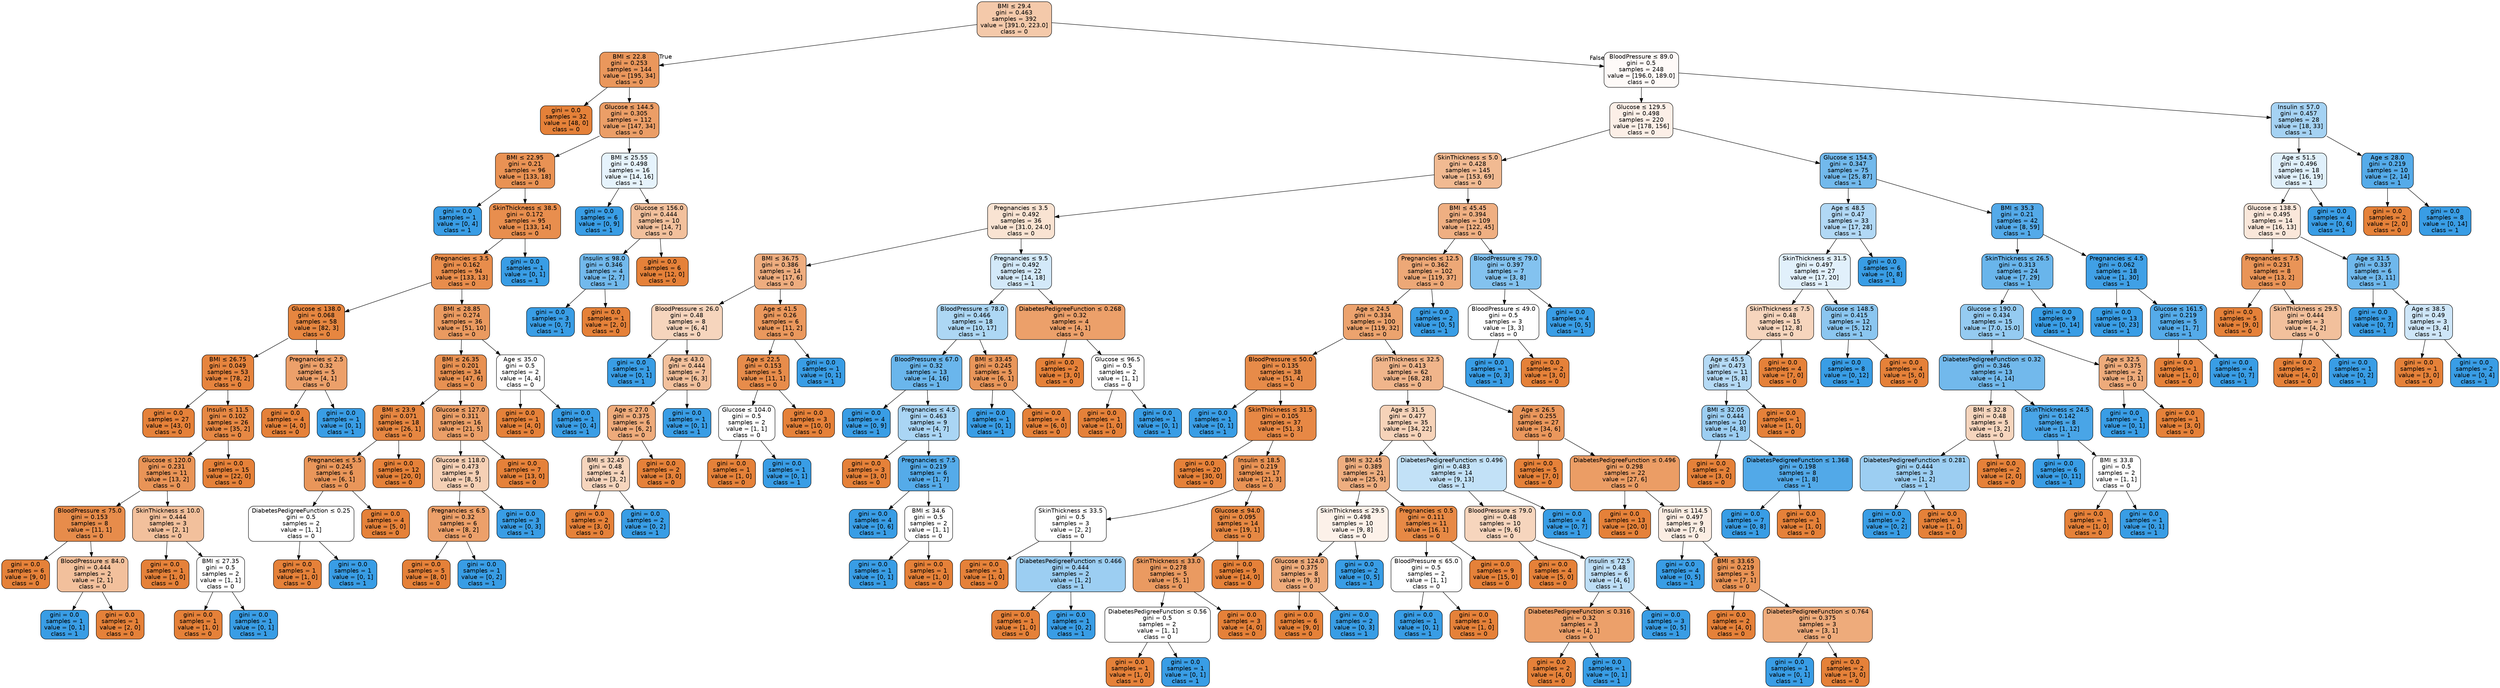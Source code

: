 digraph Tree {
node [shape=box, style="filled, rounded", color="black", fontname="helvetica"] ;
edge [fontname="helvetica"] ;
0 [label=<BMI &le; 29.4<br/>gini = 0.463<br/>samples = 392<br/>value = [391.0, 223.0]<br/>class = 0>, fillcolor="#f4c9aa"] ;
1 [label=<BMI &le; 22.8<br/>gini = 0.253<br/>samples = 144<br/>value = [195, 34]<br/>class = 0>, fillcolor="#ea975c"] ;
0 -> 1 [labeldistance=2.5, labelangle=45, headlabel="True"] ;
2 [label=<gini = 0.0<br/>samples = 32<br/>value = [48, 0]<br/>class = 0>, fillcolor="#e58139"] ;
1 -> 2 ;
3 [label=<Glucose &le; 144.5<br/>gini = 0.305<br/>samples = 112<br/>value = [147, 34]<br/>class = 0>, fillcolor="#eb9e67"] ;
1 -> 3 ;
4 [label=<BMI &le; 22.95<br/>gini = 0.21<br/>samples = 96<br/>value = [133, 18]<br/>class = 0>, fillcolor="#e99254"] ;
3 -> 4 ;
5 [label=<gini = 0.0<br/>samples = 1<br/>value = [0, 4]<br/>class = 1>, fillcolor="#399de5"] ;
4 -> 5 ;
6 [label=<SkinThickness &le; 38.5<br/>gini = 0.172<br/>samples = 95<br/>value = [133, 14]<br/>class = 0>, fillcolor="#e88e4e"] ;
4 -> 6 ;
7 [label=<Pregnancies &le; 3.5<br/>gini = 0.162<br/>samples = 94<br/>value = [133, 13]<br/>class = 0>, fillcolor="#e88d4c"] ;
6 -> 7 ;
8 [label=<Glucose &le; 138.0<br/>gini = 0.068<br/>samples = 58<br/>value = [82, 3]<br/>class = 0>, fillcolor="#e68640"] ;
7 -> 8 ;
9 [label=<BMI &le; 26.75<br/>gini = 0.049<br/>samples = 53<br/>value = [78, 2]<br/>class = 0>, fillcolor="#e6843e"] ;
8 -> 9 ;
10 [label=<gini = 0.0<br/>samples = 27<br/>value = [43, 0]<br/>class = 0>, fillcolor="#e58139"] ;
9 -> 10 ;
11 [label=<Insulin &le; 11.5<br/>gini = 0.102<br/>samples = 26<br/>value = [35, 2]<br/>class = 0>, fillcolor="#e68844"] ;
9 -> 11 ;
12 [label=<Glucose &le; 120.0<br/>gini = 0.231<br/>samples = 11<br/>value = [13, 2]<br/>class = 0>, fillcolor="#e99457"] ;
11 -> 12 ;
13 [label=<BloodPressure &le; 75.0<br/>gini = 0.153<br/>samples = 8<br/>value = [11, 1]<br/>class = 0>, fillcolor="#e78c4b"] ;
12 -> 13 ;
14 [label=<gini = 0.0<br/>samples = 6<br/>value = [9, 0]<br/>class = 0>, fillcolor="#e58139"] ;
13 -> 14 ;
15 [label=<BloodPressure &le; 84.0<br/>gini = 0.444<br/>samples = 2<br/>value = [2, 1]<br/>class = 0>, fillcolor="#f2c09c"] ;
13 -> 15 ;
16 [label=<gini = 0.0<br/>samples = 1<br/>value = [0, 1]<br/>class = 1>, fillcolor="#399de5"] ;
15 -> 16 ;
17 [label=<gini = 0.0<br/>samples = 1<br/>value = [2, 0]<br/>class = 0>, fillcolor="#e58139"] ;
15 -> 17 ;
18 [label=<SkinThickness &le; 10.0<br/>gini = 0.444<br/>samples = 3<br/>value = [2, 1]<br/>class = 0>, fillcolor="#f2c09c"] ;
12 -> 18 ;
19 [label=<gini = 0.0<br/>samples = 1<br/>value = [1, 0]<br/>class = 0>, fillcolor="#e58139"] ;
18 -> 19 ;
20 [label=<BMI &le; 27.35<br/>gini = 0.5<br/>samples = 2<br/>value = [1, 1]<br/>class = 0>, fillcolor="#ffffff"] ;
18 -> 20 ;
21 [label=<gini = 0.0<br/>samples = 1<br/>value = [1, 0]<br/>class = 0>, fillcolor="#e58139"] ;
20 -> 21 ;
22 [label=<gini = 0.0<br/>samples = 1<br/>value = [0, 1]<br/>class = 1>, fillcolor="#399de5"] ;
20 -> 22 ;
23 [label=<gini = 0.0<br/>samples = 15<br/>value = [22, 0]<br/>class = 0>, fillcolor="#e58139"] ;
11 -> 23 ;
24 [label=<Pregnancies &le; 2.5<br/>gini = 0.32<br/>samples = 5<br/>value = [4, 1]<br/>class = 0>, fillcolor="#eca06a"] ;
8 -> 24 ;
25 [label=<gini = 0.0<br/>samples = 4<br/>value = [4, 0]<br/>class = 0>, fillcolor="#e58139"] ;
24 -> 25 ;
26 [label=<gini = 0.0<br/>samples = 1<br/>value = [0, 1]<br/>class = 1>, fillcolor="#399de5"] ;
24 -> 26 ;
27 [label=<BMI &le; 28.85<br/>gini = 0.274<br/>samples = 36<br/>value = [51, 10]<br/>class = 0>, fillcolor="#ea9a60"] ;
7 -> 27 ;
28 [label=<BMI &le; 26.35<br/>gini = 0.201<br/>samples = 34<br/>value = [47, 6]<br/>class = 0>, fillcolor="#e89152"] ;
27 -> 28 ;
29 [label=<BMI &le; 23.9<br/>gini = 0.071<br/>samples = 18<br/>value = [26, 1]<br/>class = 0>, fillcolor="#e68641"] ;
28 -> 29 ;
30 [label=<Pregnancies &le; 5.5<br/>gini = 0.245<br/>samples = 6<br/>value = [6, 1]<br/>class = 0>, fillcolor="#e9965a"] ;
29 -> 30 ;
31 [label=<DiabetesPedigreeFunction &le; 0.25<br/>gini = 0.5<br/>samples = 2<br/>value = [1, 1]<br/>class = 0>, fillcolor="#ffffff"] ;
30 -> 31 ;
32 [label=<gini = 0.0<br/>samples = 1<br/>value = [1, 0]<br/>class = 0>, fillcolor="#e58139"] ;
31 -> 32 ;
33 [label=<gini = 0.0<br/>samples = 1<br/>value = [0, 1]<br/>class = 1>, fillcolor="#399de5"] ;
31 -> 33 ;
34 [label=<gini = 0.0<br/>samples = 4<br/>value = [5, 0]<br/>class = 0>, fillcolor="#e58139"] ;
30 -> 34 ;
35 [label=<gini = 0.0<br/>samples = 12<br/>value = [20, 0]<br/>class = 0>, fillcolor="#e58139"] ;
29 -> 35 ;
36 [label=<Glucose &le; 127.0<br/>gini = 0.311<br/>samples = 16<br/>value = [21, 5]<br/>class = 0>, fillcolor="#eb9f68"] ;
28 -> 36 ;
37 [label=<Glucose &le; 118.0<br/>gini = 0.473<br/>samples = 9<br/>value = [8, 5]<br/>class = 0>, fillcolor="#f5d0b5"] ;
36 -> 37 ;
38 [label=<Pregnancies &le; 6.5<br/>gini = 0.32<br/>samples = 6<br/>value = [8, 2]<br/>class = 0>, fillcolor="#eca06a"] ;
37 -> 38 ;
39 [label=<gini = 0.0<br/>samples = 5<br/>value = [8, 0]<br/>class = 0>, fillcolor="#e58139"] ;
38 -> 39 ;
40 [label=<gini = 0.0<br/>samples = 1<br/>value = [0, 2]<br/>class = 1>, fillcolor="#399de5"] ;
38 -> 40 ;
41 [label=<gini = 0.0<br/>samples = 3<br/>value = [0, 3]<br/>class = 1>, fillcolor="#399de5"] ;
37 -> 41 ;
42 [label=<gini = 0.0<br/>samples = 7<br/>value = [13, 0]<br/>class = 0>, fillcolor="#e58139"] ;
36 -> 42 ;
43 [label=<Age &le; 35.0<br/>gini = 0.5<br/>samples = 2<br/>value = [4, 4]<br/>class = 0>, fillcolor="#ffffff"] ;
27 -> 43 ;
44 [label=<gini = 0.0<br/>samples = 1<br/>value = [4, 0]<br/>class = 0>, fillcolor="#e58139"] ;
43 -> 44 ;
45 [label=<gini = 0.0<br/>samples = 1<br/>value = [0, 4]<br/>class = 1>, fillcolor="#399de5"] ;
43 -> 45 ;
46 [label=<gini = 0.0<br/>samples = 1<br/>value = [0, 1]<br/>class = 1>, fillcolor="#399de5"] ;
6 -> 46 ;
47 [label=<BMI &le; 25.55<br/>gini = 0.498<br/>samples = 16<br/>value = [14, 16]<br/>class = 1>, fillcolor="#e6f3fc"] ;
3 -> 47 ;
48 [label=<gini = 0.0<br/>samples = 6<br/>value = [0, 9]<br/>class = 1>, fillcolor="#399de5"] ;
47 -> 48 ;
49 [label=<Glucose &le; 156.0<br/>gini = 0.444<br/>samples = 10<br/>value = [14, 7]<br/>class = 0>, fillcolor="#f2c09c"] ;
47 -> 49 ;
50 [label=<Insulin &le; 98.0<br/>gini = 0.346<br/>samples = 4<br/>value = [2, 7]<br/>class = 1>, fillcolor="#72b9ec"] ;
49 -> 50 ;
51 [label=<gini = 0.0<br/>samples = 3<br/>value = [0, 7]<br/>class = 1>, fillcolor="#399de5"] ;
50 -> 51 ;
52 [label=<gini = 0.0<br/>samples = 1<br/>value = [2, 0]<br/>class = 0>, fillcolor="#e58139"] ;
50 -> 52 ;
53 [label=<gini = 0.0<br/>samples = 6<br/>value = [12, 0]<br/>class = 0>, fillcolor="#e58139"] ;
49 -> 53 ;
54 [label=<BloodPressure &le; 89.0<br/>gini = 0.5<br/>samples = 248<br/>value = [196.0, 189.0]<br/>class = 0>, fillcolor="#fefaf8"] ;
0 -> 54 [labeldistance=2.5, labelangle=-45, headlabel="False"] ;
55 [label=<Glucose &le; 129.5<br/>gini = 0.498<br/>samples = 220<br/>value = [178, 156]<br/>class = 0>, fillcolor="#fcefe7"] ;
54 -> 55 ;
56 [label=<SkinThickness &le; 5.0<br/>gini = 0.428<br/>samples = 145<br/>value = [153, 69]<br/>class = 0>, fillcolor="#f1ba92"] ;
55 -> 56 ;
57 [label=<Pregnancies &le; 3.5<br/>gini = 0.492<br/>samples = 36<br/>value = [31.0, 24.0]<br/>class = 0>, fillcolor="#f9e3d2"] ;
56 -> 57 ;
58 [label=<BMI &le; 36.75<br/>gini = 0.386<br/>samples = 14<br/>value = [17, 6]<br/>class = 0>, fillcolor="#eead7f"] ;
57 -> 58 ;
59 [label=<BloodPressure &le; 26.0<br/>gini = 0.48<br/>samples = 8<br/>value = [6, 4]<br/>class = 0>, fillcolor="#f6d5bd"] ;
58 -> 59 ;
60 [label=<gini = 0.0<br/>samples = 1<br/>value = [0, 1]<br/>class = 1>, fillcolor="#399de5"] ;
59 -> 60 ;
61 [label=<Age &le; 43.0<br/>gini = 0.444<br/>samples = 7<br/>value = [6, 3]<br/>class = 0>, fillcolor="#f2c09c"] ;
59 -> 61 ;
62 [label=<Age &le; 27.0<br/>gini = 0.375<br/>samples = 6<br/>value = [6, 2]<br/>class = 0>, fillcolor="#eeab7b"] ;
61 -> 62 ;
63 [label=<BMI &le; 32.45<br/>gini = 0.48<br/>samples = 4<br/>value = [3, 2]<br/>class = 0>, fillcolor="#f6d5bd"] ;
62 -> 63 ;
64 [label=<gini = 0.0<br/>samples = 2<br/>value = [3, 0]<br/>class = 0>, fillcolor="#e58139"] ;
63 -> 64 ;
65 [label=<gini = 0.0<br/>samples = 2<br/>value = [0, 2]<br/>class = 1>, fillcolor="#399de5"] ;
63 -> 65 ;
66 [label=<gini = 0.0<br/>samples = 2<br/>value = [3, 0]<br/>class = 0>, fillcolor="#e58139"] ;
62 -> 66 ;
67 [label=<gini = 0.0<br/>samples = 1<br/>value = [0, 1]<br/>class = 1>, fillcolor="#399de5"] ;
61 -> 67 ;
68 [label=<Age &le; 41.5<br/>gini = 0.26<br/>samples = 6<br/>value = [11, 2]<br/>class = 0>, fillcolor="#ea985d"] ;
58 -> 68 ;
69 [label=<Age &le; 22.5<br/>gini = 0.153<br/>samples = 5<br/>value = [11, 1]<br/>class = 0>, fillcolor="#e78c4b"] ;
68 -> 69 ;
70 [label=<Glucose &le; 104.0<br/>gini = 0.5<br/>samples = 2<br/>value = [1, 1]<br/>class = 0>, fillcolor="#ffffff"] ;
69 -> 70 ;
71 [label=<gini = 0.0<br/>samples = 1<br/>value = [1, 0]<br/>class = 0>, fillcolor="#e58139"] ;
70 -> 71 ;
72 [label=<gini = 0.0<br/>samples = 1<br/>value = [0, 1]<br/>class = 1>, fillcolor="#399de5"] ;
70 -> 72 ;
73 [label=<gini = 0.0<br/>samples = 3<br/>value = [10, 0]<br/>class = 0>, fillcolor="#e58139"] ;
69 -> 73 ;
74 [label=<gini = 0.0<br/>samples = 1<br/>value = [0, 1]<br/>class = 1>, fillcolor="#399de5"] ;
68 -> 74 ;
75 [label=<Pregnancies &le; 9.5<br/>gini = 0.492<br/>samples = 22<br/>value = [14, 18]<br/>class = 1>, fillcolor="#d3e9f9"] ;
57 -> 75 ;
76 [label=<BloodPressure &le; 78.0<br/>gini = 0.466<br/>samples = 18<br/>value = [10, 17]<br/>class = 1>, fillcolor="#add7f4"] ;
75 -> 76 ;
77 [label=<BloodPressure &le; 67.0<br/>gini = 0.32<br/>samples = 13<br/>value = [4, 16]<br/>class = 1>, fillcolor="#6ab6ec"] ;
76 -> 77 ;
78 [label=<gini = 0.0<br/>samples = 4<br/>value = [0, 9]<br/>class = 1>, fillcolor="#399de5"] ;
77 -> 78 ;
79 [label=<Pregnancies &le; 4.5<br/>gini = 0.463<br/>samples = 9<br/>value = [4, 7]<br/>class = 1>, fillcolor="#aad5f4"] ;
77 -> 79 ;
80 [label=<gini = 0.0<br/>samples = 3<br/>value = [3, 0]<br/>class = 0>, fillcolor="#e58139"] ;
79 -> 80 ;
81 [label=<Pregnancies &le; 7.5<br/>gini = 0.219<br/>samples = 6<br/>value = [1, 7]<br/>class = 1>, fillcolor="#55abe9"] ;
79 -> 81 ;
82 [label=<gini = 0.0<br/>samples = 4<br/>value = [0, 6]<br/>class = 1>, fillcolor="#399de5"] ;
81 -> 82 ;
83 [label=<BMI &le; 34.6<br/>gini = 0.5<br/>samples = 2<br/>value = [1, 1]<br/>class = 0>, fillcolor="#ffffff"] ;
81 -> 83 ;
84 [label=<gini = 0.0<br/>samples = 1<br/>value = [0, 1]<br/>class = 1>, fillcolor="#399de5"] ;
83 -> 84 ;
85 [label=<gini = 0.0<br/>samples = 1<br/>value = [1, 0]<br/>class = 0>, fillcolor="#e58139"] ;
83 -> 85 ;
86 [label=<BMI &le; 33.45<br/>gini = 0.245<br/>samples = 5<br/>value = [6, 1]<br/>class = 0>, fillcolor="#e9965a"] ;
76 -> 86 ;
87 [label=<gini = 0.0<br/>samples = 1<br/>value = [0, 1]<br/>class = 1>, fillcolor="#399de5"] ;
86 -> 87 ;
88 [label=<gini = 0.0<br/>samples = 4<br/>value = [6, 0]<br/>class = 0>, fillcolor="#e58139"] ;
86 -> 88 ;
89 [label=<DiabetesPedigreeFunction &le; 0.268<br/>gini = 0.32<br/>samples = 4<br/>value = [4, 1]<br/>class = 0>, fillcolor="#eca06a"] ;
75 -> 89 ;
90 [label=<gini = 0.0<br/>samples = 2<br/>value = [3, 0]<br/>class = 0>, fillcolor="#e58139"] ;
89 -> 90 ;
91 [label=<Glucose &le; 96.5<br/>gini = 0.5<br/>samples = 2<br/>value = [1, 1]<br/>class = 0>, fillcolor="#ffffff"] ;
89 -> 91 ;
92 [label=<gini = 0.0<br/>samples = 1<br/>value = [1, 0]<br/>class = 0>, fillcolor="#e58139"] ;
91 -> 92 ;
93 [label=<gini = 0.0<br/>samples = 1<br/>value = [0, 1]<br/>class = 1>, fillcolor="#399de5"] ;
91 -> 93 ;
94 [label=<BMI &le; 45.45<br/>gini = 0.394<br/>samples = 109<br/>value = [122, 45]<br/>class = 0>, fillcolor="#efaf82"] ;
56 -> 94 ;
95 [label=<Pregnancies &le; 12.5<br/>gini = 0.362<br/>samples = 102<br/>value = [119, 37]<br/>class = 0>, fillcolor="#eda877"] ;
94 -> 95 ;
96 [label=<Age &le; 24.5<br/>gini = 0.334<br/>samples = 100<br/>value = [119, 32]<br/>class = 0>, fillcolor="#eca36e"] ;
95 -> 96 ;
97 [label=<BloodPressure &le; 50.0<br/>gini = 0.135<br/>samples = 38<br/>value = [51, 4]<br/>class = 0>, fillcolor="#e78b49"] ;
96 -> 97 ;
98 [label=<gini = 0.0<br/>samples = 1<br/>value = [0, 1]<br/>class = 1>, fillcolor="#399de5"] ;
97 -> 98 ;
99 [label=<SkinThickness &le; 31.5<br/>gini = 0.105<br/>samples = 37<br/>value = [51, 3]<br/>class = 0>, fillcolor="#e78845"] ;
97 -> 99 ;
100 [label=<gini = 0.0<br/>samples = 20<br/>value = [30, 0]<br/>class = 0>, fillcolor="#e58139"] ;
99 -> 100 ;
101 [label=<Insulin &le; 18.5<br/>gini = 0.219<br/>samples = 17<br/>value = [21, 3]<br/>class = 0>, fillcolor="#e99355"] ;
99 -> 101 ;
102 [label=<SkinThickness &le; 33.5<br/>gini = 0.5<br/>samples = 3<br/>value = [2, 2]<br/>class = 0>, fillcolor="#ffffff"] ;
101 -> 102 ;
103 [label=<gini = 0.0<br/>samples = 1<br/>value = [1, 0]<br/>class = 0>, fillcolor="#e58139"] ;
102 -> 103 ;
104 [label=<DiabetesPedigreeFunction &le; 0.466<br/>gini = 0.444<br/>samples = 2<br/>value = [1, 2]<br/>class = 1>, fillcolor="#9ccef2"] ;
102 -> 104 ;
105 [label=<gini = 0.0<br/>samples = 1<br/>value = [1, 0]<br/>class = 0>, fillcolor="#e58139"] ;
104 -> 105 ;
106 [label=<gini = 0.0<br/>samples = 1<br/>value = [0, 2]<br/>class = 1>, fillcolor="#399de5"] ;
104 -> 106 ;
107 [label=<Glucose &le; 94.0<br/>gini = 0.095<br/>samples = 14<br/>value = [19, 1]<br/>class = 0>, fillcolor="#e68843"] ;
101 -> 107 ;
108 [label=<SkinThickness &le; 33.0<br/>gini = 0.278<br/>samples = 5<br/>value = [5, 1]<br/>class = 0>, fillcolor="#ea9a61"] ;
107 -> 108 ;
109 [label=<DiabetesPedigreeFunction &le; 0.56<br/>gini = 0.5<br/>samples = 2<br/>value = [1, 1]<br/>class = 0>, fillcolor="#ffffff"] ;
108 -> 109 ;
110 [label=<gini = 0.0<br/>samples = 1<br/>value = [1, 0]<br/>class = 0>, fillcolor="#e58139"] ;
109 -> 110 ;
111 [label=<gini = 0.0<br/>samples = 1<br/>value = [0, 1]<br/>class = 1>, fillcolor="#399de5"] ;
109 -> 111 ;
112 [label=<gini = 0.0<br/>samples = 3<br/>value = [4, 0]<br/>class = 0>, fillcolor="#e58139"] ;
108 -> 112 ;
113 [label=<gini = 0.0<br/>samples = 9<br/>value = [14, 0]<br/>class = 0>, fillcolor="#e58139"] ;
107 -> 113 ;
114 [label=<SkinThickness &le; 32.5<br/>gini = 0.413<br/>samples = 62<br/>value = [68, 28]<br/>class = 0>, fillcolor="#f0b58b"] ;
96 -> 114 ;
115 [label=<Age &le; 31.5<br/>gini = 0.477<br/>samples = 35<br/>value = [34, 22]<br/>class = 0>, fillcolor="#f6d3b9"] ;
114 -> 115 ;
116 [label=<BMI &le; 32.45<br/>gini = 0.389<br/>samples = 21<br/>value = [25, 9]<br/>class = 0>, fillcolor="#eeae80"] ;
115 -> 116 ;
117 [label=<SkinThickness &le; 29.5<br/>gini = 0.498<br/>samples = 10<br/>value = [9, 8]<br/>class = 0>, fillcolor="#fcf1e9"] ;
116 -> 117 ;
118 [label=<Glucose &le; 124.0<br/>gini = 0.375<br/>samples = 8<br/>value = [9, 3]<br/>class = 0>, fillcolor="#eeab7b"] ;
117 -> 118 ;
119 [label=<gini = 0.0<br/>samples = 6<br/>value = [9, 0]<br/>class = 0>, fillcolor="#e58139"] ;
118 -> 119 ;
120 [label=<gini = 0.0<br/>samples = 2<br/>value = [0, 3]<br/>class = 1>, fillcolor="#399de5"] ;
118 -> 120 ;
121 [label=<gini = 0.0<br/>samples = 2<br/>value = [0, 5]<br/>class = 1>, fillcolor="#399de5"] ;
117 -> 121 ;
122 [label=<Pregnancies &le; 0.5<br/>gini = 0.111<br/>samples = 11<br/>value = [16, 1]<br/>class = 0>, fillcolor="#e78945"] ;
116 -> 122 ;
123 [label=<BloodPressure &le; 65.0<br/>gini = 0.5<br/>samples = 2<br/>value = [1, 1]<br/>class = 0>, fillcolor="#ffffff"] ;
122 -> 123 ;
124 [label=<gini = 0.0<br/>samples = 1<br/>value = [0, 1]<br/>class = 1>, fillcolor="#399de5"] ;
123 -> 124 ;
125 [label=<gini = 0.0<br/>samples = 1<br/>value = [1, 0]<br/>class = 0>, fillcolor="#e58139"] ;
123 -> 125 ;
126 [label=<gini = 0.0<br/>samples = 9<br/>value = [15, 0]<br/>class = 0>, fillcolor="#e58139"] ;
122 -> 126 ;
127 [label=<DiabetesPedigreeFunction &le; 0.496<br/>gini = 0.483<br/>samples = 14<br/>value = [9, 13]<br/>class = 1>, fillcolor="#c2e1f7"] ;
115 -> 127 ;
128 [label=<BloodPressure &le; 79.0<br/>gini = 0.48<br/>samples = 10<br/>value = [9, 6]<br/>class = 0>, fillcolor="#f6d5bd"] ;
127 -> 128 ;
129 [label=<gini = 0.0<br/>samples = 4<br/>value = [5, 0]<br/>class = 0>, fillcolor="#e58139"] ;
128 -> 129 ;
130 [label=<Insulin &le; 72.5<br/>gini = 0.48<br/>samples = 6<br/>value = [4, 6]<br/>class = 1>, fillcolor="#bddef6"] ;
128 -> 130 ;
131 [label=<DiabetesPedigreeFunction &le; 0.316<br/>gini = 0.32<br/>samples = 3<br/>value = [4, 1]<br/>class = 0>, fillcolor="#eca06a"] ;
130 -> 131 ;
132 [label=<gini = 0.0<br/>samples = 2<br/>value = [4, 0]<br/>class = 0>, fillcolor="#e58139"] ;
131 -> 132 ;
133 [label=<gini = 0.0<br/>samples = 1<br/>value = [0, 1]<br/>class = 1>, fillcolor="#399de5"] ;
131 -> 133 ;
134 [label=<gini = 0.0<br/>samples = 3<br/>value = [0, 5]<br/>class = 1>, fillcolor="#399de5"] ;
130 -> 134 ;
135 [label=<gini = 0.0<br/>samples = 4<br/>value = [0, 7]<br/>class = 1>, fillcolor="#399de5"] ;
127 -> 135 ;
136 [label=<Age &le; 26.5<br/>gini = 0.255<br/>samples = 27<br/>value = [34, 6]<br/>class = 0>, fillcolor="#ea975c"] ;
114 -> 136 ;
137 [label=<gini = 0.0<br/>samples = 5<br/>value = [7, 0]<br/>class = 0>, fillcolor="#e58139"] ;
136 -> 137 ;
138 [label=<DiabetesPedigreeFunction &le; 0.496<br/>gini = 0.298<br/>samples = 22<br/>value = [27, 6]<br/>class = 0>, fillcolor="#eb9d65"] ;
136 -> 138 ;
139 [label=<gini = 0.0<br/>samples = 13<br/>value = [20, 0]<br/>class = 0>, fillcolor="#e58139"] ;
138 -> 139 ;
140 [label=<Insulin &le; 114.5<br/>gini = 0.497<br/>samples = 9<br/>value = [7, 6]<br/>class = 0>, fillcolor="#fbede3"] ;
138 -> 140 ;
141 [label=<gini = 0.0<br/>samples = 4<br/>value = [0, 5]<br/>class = 1>, fillcolor="#399de5"] ;
140 -> 141 ;
142 [label=<BMI &le; 33.65<br/>gini = 0.219<br/>samples = 5<br/>value = [7, 1]<br/>class = 0>, fillcolor="#e99355"] ;
140 -> 142 ;
143 [label=<gini = 0.0<br/>samples = 2<br/>value = [4, 0]<br/>class = 0>, fillcolor="#e58139"] ;
142 -> 143 ;
144 [label=<DiabetesPedigreeFunction &le; 0.764<br/>gini = 0.375<br/>samples = 3<br/>value = [3, 1]<br/>class = 0>, fillcolor="#eeab7b"] ;
142 -> 144 ;
145 [label=<gini = 0.0<br/>samples = 1<br/>value = [0, 1]<br/>class = 1>, fillcolor="#399de5"] ;
144 -> 145 ;
146 [label=<gini = 0.0<br/>samples = 2<br/>value = [3, 0]<br/>class = 0>, fillcolor="#e58139"] ;
144 -> 146 ;
147 [label=<gini = 0.0<br/>samples = 2<br/>value = [0, 5]<br/>class = 1>, fillcolor="#399de5"] ;
95 -> 147 ;
148 [label=<BloodPressure &le; 79.0<br/>gini = 0.397<br/>samples = 7<br/>value = [3, 8]<br/>class = 1>, fillcolor="#83c2ef"] ;
94 -> 148 ;
149 [label=<BloodPressure &le; 49.0<br/>gini = 0.5<br/>samples = 3<br/>value = [3, 3]<br/>class = 0>, fillcolor="#ffffff"] ;
148 -> 149 ;
150 [label=<gini = 0.0<br/>samples = 1<br/>value = [0, 3]<br/>class = 1>, fillcolor="#399de5"] ;
149 -> 150 ;
151 [label=<gini = 0.0<br/>samples = 2<br/>value = [3, 0]<br/>class = 0>, fillcolor="#e58139"] ;
149 -> 151 ;
152 [label=<gini = 0.0<br/>samples = 4<br/>value = [0, 5]<br/>class = 1>, fillcolor="#399de5"] ;
148 -> 152 ;
153 [label=<Glucose &le; 154.5<br/>gini = 0.347<br/>samples = 75<br/>value = [25, 87]<br/>class = 1>, fillcolor="#72b9ec"] ;
55 -> 153 ;
154 [label=<Age &le; 48.5<br/>gini = 0.47<br/>samples = 33<br/>value = [17, 28]<br/>class = 1>, fillcolor="#b1d8f5"] ;
153 -> 154 ;
155 [label=<SkinThickness &le; 31.5<br/>gini = 0.497<br/>samples = 27<br/>value = [17, 20]<br/>class = 1>, fillcolor="#e1f0fb"] ;
154 -> 155 ;
156 [label=<SkinThickness &le; 7.5<br/>gini = 0.48<br/>samples = 15<br/>value = [12, 8]<br/>class = 0>, fillcolor="#f6d5bd"] ;
155 -> 156 ;
157 [label=<Age &le; 45.5<br/>gini = 0.473<br/>samples = 11<br/>value = [5, 8]<br/>class = 1>, fillcolor="#b5daf5"] ;
156 -> 157 ;
158 [label=<BMI &le; 32.05<br/>gini = 0.444<br/>samples = 10<br/>value = [4, 8]<br/>class = 1>, fillcolor="#9ccef2"] ;
157 -> 158 ;
159 [label=<gini = 0.0<br/>samples = 2<br/>value = [3, 0]<br/>class = 0>, fillcolor="#e58139"] ;
158 -> 159 ;
160 [label=<DiabetesPedigreeFunction &le; 1.368<br/>gini = 0.198<br/>samples = 8<br/>value = [1, 8]<br/>class = 1>, fillcolor="#52a9e8"] ;
158 -> 160 ;
161 [label=<gini = 0.0<br/>samples = 7<br/>value = [0, 8]<br/>class = 1>, fillcolor="#399de5"] ;
160 -> 161 ;
162 [label=<gini = 0.0<br/>samples = 1<br/>value = [1, 0]<br/>class = 0>, fillcolor="#e58139"] ;
160 -> 162 ;
163 [label=<gini = 0.0<br/>samples = 1<br/>value = [1, 0]<br/>class = 0>, fillcolor="#e58139"] ;
157 -> 163 ;
164 [label=<gini = 0.0<br/>samples = 4<br/>value = [7, 0]<br/>class = 0>, fillcolor="#e58139"] ;
156 -> 164 ;
165 [label=<Glucose &le; 148.5<br/>gini = 0.415<br/>samples = 12<br/>value = [5, 12]<br/>class = 1>, fillcolor="#8bc6f0"] ;
155 -> 165 ;
166 [label=<gini = 0.0<br/>samples = 8<br/>value = [0, 12]<br/>class = 1>, fillcolor="#399de5"] ;
165 -> 166 ;
167 [label=<gini = 0.0<br/>samples = 4<br/>value = [5, 0]<br/>class = 0>, fillcolor="#e58139"] ;
165 -> 167 ;
168 [label=<gini = 0.0<br/>samples = 6<br/>value = [0, 8]<br/>class = 1>, fillcolor="#399de5"] ;
154 -> 168 ;
169 [label=<BMI &le; 35.3<br/>gini = 0.21<br/>samples = 42<br/>value = [8, 59]<br/>class = 1>, fillcolor="#54aae9"] ;
153 -> 169 ;
170 [label=<SkinThickness &le; 26.5<br/>gini = 0.313<br/>samples = 24<br/>value = [7, 29]<br/>class = 1>, fillcolor="#69b5eb"] ;
169 -> 170 ;
171 [label=<Glucose &le; 190.0<br/>gini = 0.434<br/>samples = 15<br/>value = [7.0, 15.0]<br/>class = 1>, fillcolor="#95cbf1"] ;
170 -> 171 ;
172 [label=<DiabetesPedigreeFunction &le; 0.32<br/>gini = 0.346<br/>samples = 13<br/>value = [4, 14]<br/>class = 1>, fillcolor="#72b9ec"] ;
171 -> 172 ;
173 [label=<BMI &le; 32.8<br/>gini = 0.48<br/>samples = 5<br/>value = [3, 2]<br/>class = 0>, fillcolor="#f6d5bd"] ;
172 -> 173 ;
174 [label=<DiabetesPedigreeFunction &le; 0.281<br/>gini = 0.444<br/>samples = 3<br/>value = [1, 2]<br/>class = 1>, fillcolor="#9ccef2"] ;
173 -> 174 ;
175 [label=<gini = 0.0<br/>samples = 2<br/>value = [0, 2]<br/>class = 1>, fillcolor="#399de5"] ;
174 -> 175 ;
176 [label=<gini = 0.0<br/>samples = 1<br/>value = [1, 0]<br/>class = 0>, fillcolor="#e58139"] ;
174 -> 176 ;
177 [label=<gini = 0.0<br/>samples = 2<br/>value = [2, 0]<br/>class = 0>, fillcolor="#e58139"] ;
173 -> 177 ;
178 [label=<SkinThickness &le; 24.5<br/>gini = 0.142<br/>samples = 8<br/>value = [1, 12]<br/>class = 1>, fillcolor="#49a5e7"] ;
172 -> 178 ;
179 [label=<gini = 0.0<br/>samples = 6<br/>value = [0, 11]<br/>class = 1>, fillcolor="#399de5"] ;
178 -> 179 ;
180 [label=<BMI &le; 33.8<br/>gini = 0.5<br/>samples = 2<br/>value = [1, 1]<br/>class = 0>, fillcolor="#ffffff"] ;
178 -> 180 ;
181 [label=<gini = 0.0<br/>samples = 1<br/>value = [1, 0]<br/>class = 0>, fillcolor="#e58139"] ;
180 -> 181 ;
182 [label=<gini = 0.0<br/>samples = 1<br/>value = [0, 1]<br/>class = 1>, fillcolor="#399de5"] ;
180 -> 182 ;
183 [label=<Age &le; 32.5<br/>gini = 0.375<br/>samples = 2<br/>value = [3, 1]<br/>class = 0>, fillcolor="#eeab7b"] ;
171 -> 183 ;
184 [label=<gini = 0.0<br/>samples = 1<br/>value = [0, 1]<br/>class = 1>, fillcolor="#399de5"] ;
183 -> 184 ;
185 [label=<gini = 0.0<br/>samples = 1<br/>value = [3, 0]<br/>class = 0>, fillcolor="#e58139"] ;
183 -> 185 ;
186 [label=<gini = 0.0<br/>samples = 9<br/>value = [0, 14]<br/>class = 1>, fillcolor="#399de5"] ;
170 -> 186 ;
187 [label=<Pregnancies &le; 4.5<br/>gini = 0.062<br/>samples = 18<br/>value = [1, 30]<br/>class = 1>, fillcolor="#40a0e6"] ;
169 -> 187 ;
188 [label=<gini = 0.0<br/>samples = 13<br/>value = [0, 23]<br/>class = 1>, fillcolor="#399de5"] ;
187 -> 188 ;
189 [label=<Glucose &le; 161.5<br/>gini = 0.219<br/>samples = 5<br/>value = [1, 7]<br/>class = 1>, fillcolor="#55abe9"] ;
187 -> 189 ;
190 [label=<gini = 0.0<br/>samples = 1<br/>value = [1, 0]<br/>class = 0>, fillcolor="#e58139"] ;
189 -> 190 ;
191 [label=<gini = 0.0<br/>samples = 4<br/>value = [0, 7]<br/>class = 1>, fillcolor="#399de5"] ;
189 -> 191 ;
192 [label=<Insulin &le; 57.0<br/>gini = 0.457<br/>samples = 28<br/>value = [18, 33]<br/>class = 1>, fillcolor="#a5d2f3"] ;
54 -> 192 ;
193 [label=<Age &le; 51.5<br/>gini = 0.496<br/>samples = 18<br/>value = [16, 19]<br/>class = 1>, fillcolor="#e0f0fb"] ;
192 -> 193 ;
194 [label=<Glucose &le; 138.5<br/>gini = 0.495<br/>samples = 14<br/>value = [16, 13]<br/>class = 0>, fillcolor="#fae7da"] ;
193 -> 194 ;
195 [label=<Pregnancies &le; 7.5<br/>gini = 0.231<br/>samples = 8<br/>value = [13, 2]<br/>class = 0>, fillcolor="#e99457"] ;
194 -> 195 ;
196 [label=<gini = 0.0<br/>samples = 5<br/>value = [9, 0]<br/>class = 0>, fillcolor="#e58139"] ;
195 -> 196 ;
197 [label=<SkinThickness &le; 29.5<br/>gini = 0.444<br/>samples = 3<br/>value = [4, 2]<br/>class = 0>, fillcolor="#f2c09c"] ;
195 -> 197 ;
198 [label=<gini = 0.0<br/>samples = 2<br/>value = [4, 0]<br/>class = 0>, fillcolor="#e58139"] ;
197 -> 198 ;
199 [label=<gini = 0.0<br/>samples = 1<br/>value = [0, 2]<br/>class = 1>, fillcolor="#399de5"] ;
197 -> 199 ;
200 [label=<Age &le; 31.5<br/>gini = 0.337<br/>samples = 6<br/>value = [3, 11]<br/>class = 1>, fillcolor="#6fb8ec"] ;
194 -> 200 ;
201 [label=<gini = 0.0<br/>samples = 3<br/>value = [0, 7]<br/>class = 1>, fillcolor="#399de5"] ;
200 -> 201 ;
202 [label=<Age &le; 38.5<br/>gini = 0.49<br/>samples = 3<br/>value = [3, 4]<br/>class = 1>, fillcolor="#cee6f8"] ;
200 -> 202 ;
203 [label=<gini = 0.0<br/>samples = 1<br/>value = [3, 0]<br/>class = 0>, fillcolor="#e58139"] ;
202 -> 203 ;
204 [label=<gini = 0.0<br/>samples = 2<br/>value = [0, 4]<br/>class = 1>, fillcolor="#399de5"] ;
202 -> 204 ;
205 [label=<gini = 0.0<br/>samples = 4<br/>value = [0, 6]<br/>class = 1>, fillcolor="#399de5"] ;
193 -> 205 ;
206 [label=<Age &le; 28.0<br/>gini = 0.219<br/>samples = 10<br/>value = [2, 14]<br/>class = 1>, fillcolor="#55abe9"] ;
192 -> 206 ;
207 [label=<gini = 0.0<br/>samples = 2<br/>value = [2, 0]<br/>class = 0>, fillcolor="#e58139"] ;
206 -> 207 ;
208 [label=<gini = 0.0<br/>samples = 8<br/>value = [0, 14]<br/>class = 1>, fillcolor="#399de5"] ;
206 -> 208 ;
}